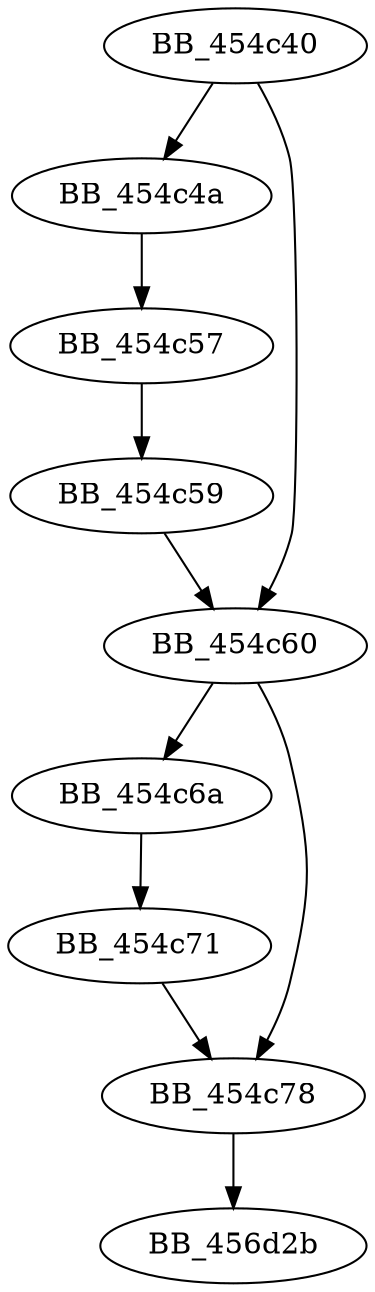 DiGraph sub_454C40{
BB_454c40->BB_454c4a
BB_454c40->BB_454c60
BB_454c4a->BB_454c57
BB_454c57->BB_454c59
BB_454c59->BB_454c60
BB_454c60->BB_454c6a
BB_454c60->BB_454c78
BB_454c6a->BB_454c71
BB_454c71->BB_454c78
BB_454c78->BB_456d2b
}
